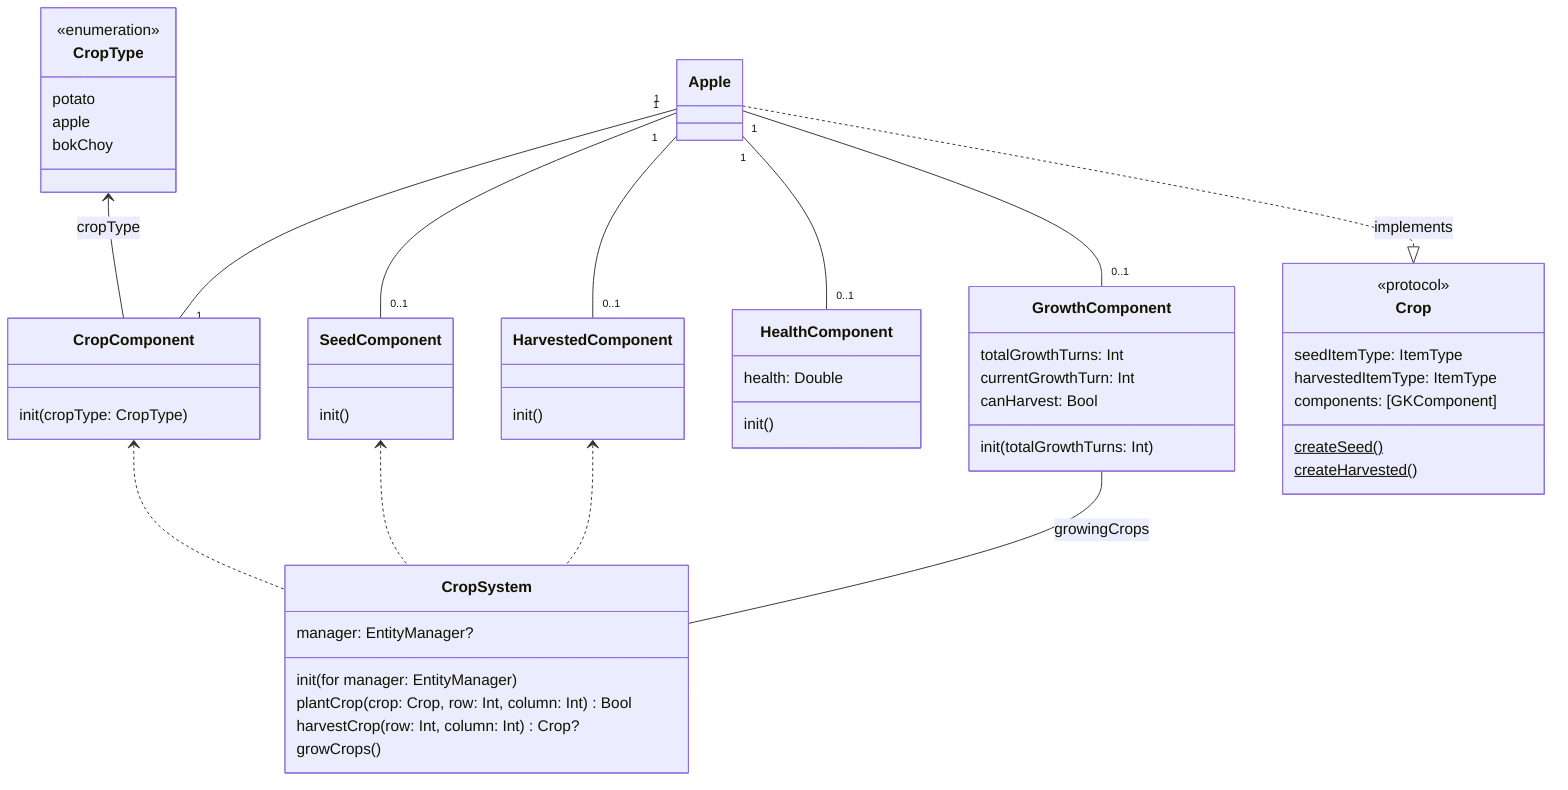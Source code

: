 classDiagram
  class CropType {
    <<enumeration>>
    potato
    apple
    bokChoy
  }

  class CropComponent {
    init(cropType: CropType)
  }

  class GrowthComponent {
    totalGrowthTurns: Int
    currentGrowthTurn: Int
    canHarvest: Bool
    init(totalGrowthTurns: Int)
  }

  class HarvestedComponent {
    init()
  }

  class HealthComponent {
    health: Double
    init()
  }

  class SeedComponent {
    init()
  }

  class Crop {
    <<protocol>>
    seedItemType: ItemType
    harvestedItemType: ItemType
    components: [GKComponent]
    createSeed()$
    createHarvested()$
  }

  class Apple

  class CropSystem {
    manager: EntityManager?
    init(for manager: EntityManager)
    plantCrop(crop: Crop, row: Int, column: Int) Bool
    harvestCrop(row: Int, column: Int) Crop?
    growCrops()
  }

  CropType <-- CropComponent: cropType
  Apple ..|> Crop: implements
  Apple "1" -- "0..1" HarvestedComponent
  Apple "1" -- "0..1" SeedComponent
  Apple "1" -- "0..1" HealthComponent
  Apple "1" -- "0..1" GrowthComponent
  Apple "1" -- "1" CropComponent
  CropComponent <.. CropSystem
  SeedComponent <.. CropSystem
  HarvestedComponent <.. CropSystem
  GrowthComponent -- CropSystem: growingCrops